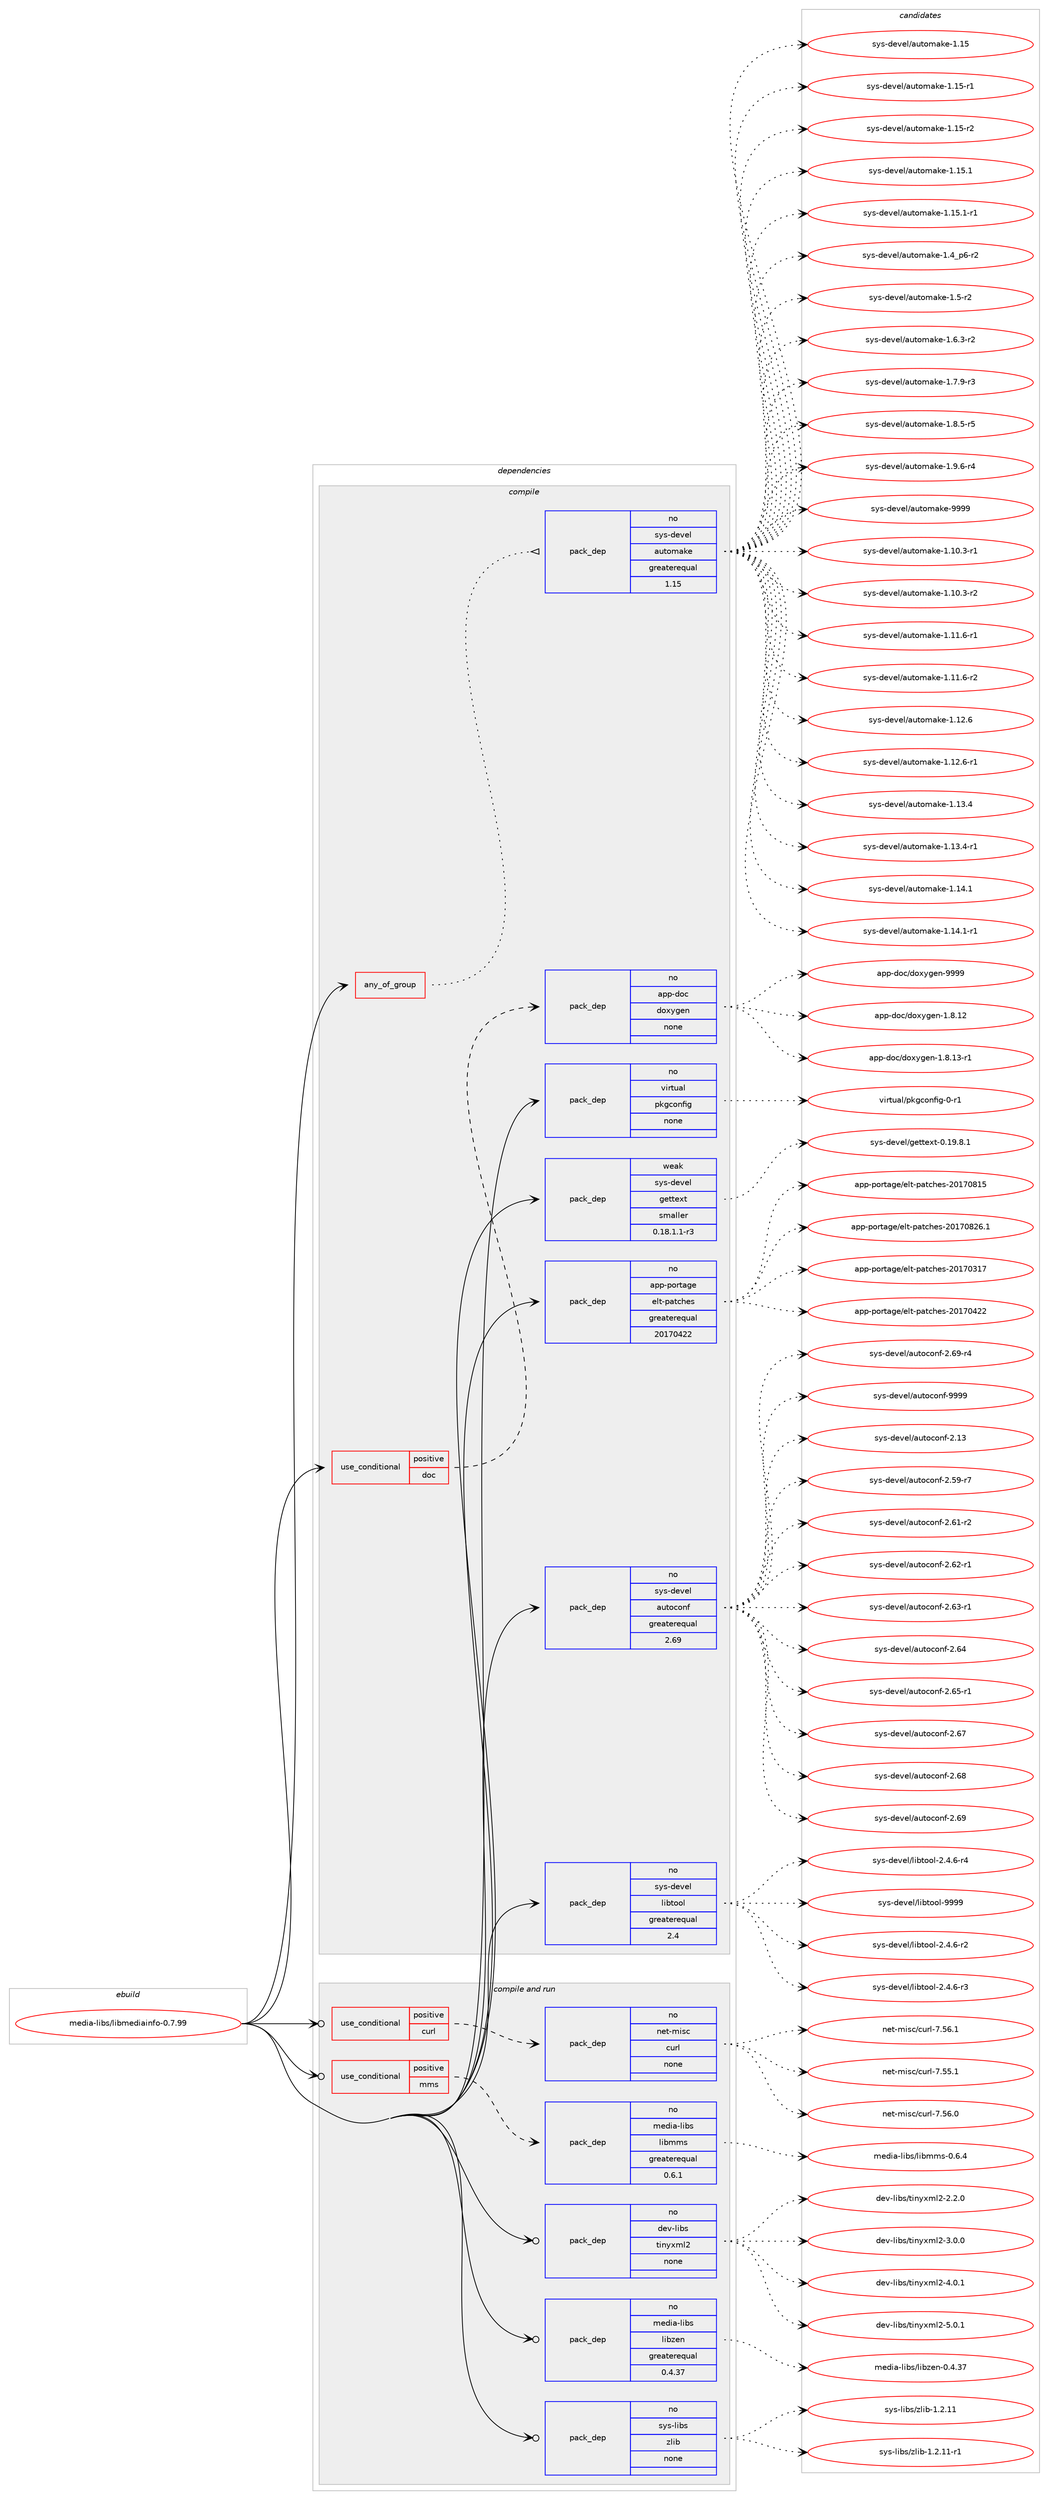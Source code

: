 digraph prolog {

# *************
# Graph options
# *************

newrank=true;
concentrate=true;
compound=true;
graph [rankdir=LR,fontname=Helvetica,fontsize=10,ranksep=1.5];#, ranksep=2.5, nodesep=0.2];
edge  [arrowhead=vee];
node  [fontname=Helvetica,fontsize=10];

# **********
# The ebuild
# **********

subgraph cluster_leftcol {
color=gray;
rank=same;
label=<<i>ebuild</i>>;
id [label="media-libs/libmediainfo-0.7.99", color=red, width=4, href="../media-libs/libmediainfo-0.7.99.svg"];
}

# ****************
# The dependencies
# ****************

subgraph cluster_midcol {
color=gray;
label=<<i>dependencies</i>>;
subgraph cluster_compile {
fillcolor="#eeeeee";
style=filled;
label=<<i>compile</i>>;
subgraph any5548 {
dependency364201 [label=<<TABLE BORDER="0" CELLBORDER="1" CELLSPACING="0" CELLPADDING="4"><TR><TD CELLPADDING="10">any_of_group</TD></TR></TABLE>>, shape=none, color=red];subgraph pack268726 {
dependency364202 [label=<<TABLE BORDER="0" CELLBORDER="1" CELLSPACING="0" CELLPADDING="4" WIDTH="220"><TR><TD ROWSPAN="6" CELLPADDING="30">pack_dep</TD></TR><TR><TD WIDTH="110">no</TD></TR><TR><TD>sys-devel</TD></TR><TR><TD>automake</TD></TR><TR><TD>greaterequal</TD></TR><TR><TD>1.15</TD></TR></TABLE>>, shape=none, color=blue];
}
dependency364201:e -> dependency364202:w [weight=20,style="dotted",arrowhead="oinv"];
}
id:e -> dependency364201:w [weight=20,style="solid",arrowhead="vee"];
subgraph cond89789 {
dependency364203 [label=<<TABLE BORDER="0" CELLBORDER="1" CELLSPACING="0" CELLPADDING="4"><TR><TD ROWSPAN="3" CELLPADDING="10">use_conditional</TD></TR><TR><TD>positive</TD></TR><TR><TD>doc</TD></TR></TABLE>>, shape=none, color=red];
subgraph pack268727 {
dependency364204 [label=<<TABLE BORDER="0" CELLBORDER="1" CELLSPACING="0" CELLPADDING="4" WIDTH="220"><TR><TD ROWSPAN="6" CELLPADDING="30">pack_dep</TD></TR><TR><TD WIDTH="110">no</TD></TR><TR><TD>app-doc</TD></TR><TR><TD>doxygen</TD></TR><TR><TD>none</TD></TR><TR><TD></TD></TR></TABLE>>, shape=none, color=blue];
}
dependency364203:e -> dependency364204:w [weight=20,style="dashed",arrowhead="vee"];
}
id:e -> dependency364203:w [weight=20,style="solid",arrowhead="vee"];
subgraph pack268728 {
dependency364205 [label=<<TABLE BORDER="0" CELLBORDER="1" CELLSPACING="0" CELLPADDING="4" WIDTH="220"><TR><TD ROWSPAN="6" CELLPADDING="30">pack_dep</TD></TR><TR><TD WIDTH="110">no</TD></TR><TR><TD>app-portage</TD></TR><TR><TD>elt-patches</TD></TR><TR><TD>greaterequal</TD></TR><TR><TD>20170422</TD></TR></TABLE>>, shape=none, color=blue];
}
id:e -> dependency364205:w [weight=20,style="solid",arrowhead="vee"];
subgraph pack268729 {
dependency364206 [label=<<TABLE BORDER="0" CELLBORDER="1" CELLSPACING="0" CELLPADDING="4" WIDTH="220"><TR><TD ROWSPAN="6" CELLPADDING="30">pack_dep</TD></TR><TR><TD WIDTH="110">no</TD></TR><TR><TD>sys-devel</TD></TR><TR><TD>autoconf</TD></TR><TR><TD>greaterequal</TD></TR><TR><TD>2.69</TD></TR></TABLE>>, shape=none, color=blue];
}
id:e -> dependency364206:w [weight=20,style="solid",arrowhead="vee"];
subgraph pack268730 {
dependency364207 [label=<<TABLE BORDER="0" CELLBORDER="1" CELLSPACING="0" CELLPADDING="4" WIDTH="220"><TR><TD ROWSPAN="6" CELLPADDING="30">pack_dep</TD></TR><TR><TD WIDTH="110">no</TD></TR><TR><TD>sys-devel</TD></TR><TR><TD>libtool</TD></TR><TR><TD>greaterequal</TD></TR><TR><TD>2.4</TD></TR></TABLE>>, shape=none, color=blue];
}
id:e -> dependency364207:w [weight=20,style="solid",arrowhead="vee"];
subgraph pack268731 {
dependency364208 [label=<<TABLE BORDER="0" CELLBORDER="1" CELLSPACING="0" CELLPADDING="4" WIDTH="220"><TR><TD ROWSPAN="6" CELLPADDING="30">pack_dep</TD></TR><TR><TD WIDTH="110">no</TD></TR><TR><TD>virtual</TD></TR><TR><TD>pkgconfig</TD></TR><TR><TD>none</TD></TR><TR><TD></TD></TR></TABLE>>, shape=none, color=blue];
}
id:e -> dependency364208:w [weight=20,style="solid",arrowhead="vee"];
subgraph pack268732 {
dependency364209 [label=<<TABLE BORDER="0" CELLBORDER="1" CELLSPACING="0" CELLPADDING="4" WIDTH="220"><TR><TD ROWSPAN="6" CELLPADDING="30">pack_dep</TD></TR><TR><TD WIDTH="110">weak</TD></TR><TR><TD>sys-devel</TD></TR><TR><TD>gettext</TD></TR><TR><TD>smaller</TD></TR><TR><TD>0.18.1.1-r3</TD></TR></TABLE>>, shape=none, color=blue];
}
id:e -> dependency364209:w [weight=20,style="solid",arrowhead="vee"];
}
subgraph cluster_compileandrun {
fillcolor="#eeeeee";
style=filled;
label=<<i>compile and run</i>>;
subgraph cond89790 {
dependency364210 [label=<<TABLE BORDER="0" CELLBORDER="1" CELLSPACING="0" CELLPADDING="4"><TR><TD ROWSPAN="3" CELLPADDING="10">use_conditional</TD></TR><TR><TD>positive</TD></TR><TR><TD>curl</TD></TR></TABLE>>, shape=none, color=red];
subgraph pack268733 {
dependency364211 [label=<<TABLE BORDER="0" CELLBORDER="1" CELLSPACING="0" CELLPADDING="4" WIDTH="220"><TR><TD ROWSPAN="6" CELLPADDING="30">pack_dep</TD></TR><TR><TD WIDTH="110">no</TD></TR><TR><TD>net-misc</TD></TR><TR><TD>curl</TD></TR><TR><TD>none</TD></TR><TR><TD></TD></TR></TABLE>>, shape=none, color=blue];
}
dependency364210:e -> dependency364211:w [weight=20,style="dashed",arrowhead="vee"];
}
id:e -> dependency364210:w [weight=20,style="solid",arrowhead="odotvee"];
subgraph cond89791 {
dependency364212 [label=<<TABLE BORDER="0" CELLBORDER="1" CELLSPACING="0" CELLPADDING="4"><TR><TD ROWSPAN="3" CELLPADDING="10">use_conditional</TD></TR><TR><TD>positive</TD></TR><TR><TD>mms</TD></TR></TABLE>>, shape=none, color=red];
subgraph pack268734 {
dependency364213 [label=<<TABLE BORDER="0" CELLBORDER="1" CELLSPACING="0" CELLPADDING="4" WIDTH="220"><TR><TD ROWSPAN="6" CELLPADDING="30">pack_dep</TD></TR><TR><TD WIDTH="110">no</TD></TR><TR><TD>media-libs</TD></TR><TR><TD>libmms</TD></TR><TR><TD>greaterequal</TD></TR><TR><TD>0.6.1</TD></TR></TABLE>>, shape=none, color=blue];
}
dependency364212:e -> dependency364213:w [weight=20,style="dashed",arrowhead="vee"];
}
id:e -> dependency364212:w [weight=20,style="solid",arrowhead="odotvee"];
subgraph pack268735 {
dependency364214 [label=<<TABLE BORDER="0" CELLBORDER="1" CELLSPACING="0" CELLPADDING="4" WIDTH="220"><TR><TD ROWSPAN="6" CELLPADDING="30">pack_dep</TD></TR><TR><TD WIDTH="110">no</TD></TR><TR><TD>dev-libs</TD></TR><TR><TD>tinyxml2</TD></TR><TR><TD>none</TD></TR><TR><TD></TD></TR></TABLE>>, shape=none, color=blue];
}
id:e -> dependency364214:w [weight=20,style="solid",arrowhead="odotvee"];
subgraph pack268736 {
dependency364215 [label=<<TABLE BORDER="0" CELLBORDER="1" CELLSPACING="0" CELLPADDING="4" WIDTH="220"><TR><TD ROWSPAN="6" CELLPADDING="30">pack_dep</TD></TR><TR><TD WIDTH="110">no</TD></TR><TR><TD>media-libs</TD></TR><TR><TD>libzen</TD></TR><TR><TD>greaterequal</TD></TR><TR><TD>0.4.37</TD></TR></TABLE>>, shape=none, color=blue];
}
id:e -> dependency364215:w [weight=20,style="solid",arrowhead="odotvee"];
subgraph pack268737 {
dependency364216 [label=<<TABLE BORDER="0" CELLBORDER="1" CELLSPACING="0" CELLPADDING="4" WIDTH="220"><TR><TD ROWSPAN="6" CELLPADDING="30">pack_dep</TD></TR><TR><TD WIDTH="110">no</TD></TR><TR><TD>sys-libs</TD></TR><TR><TD>zlib</TD></TR><TR><TD>none</TD></TR><TR><TD></TD></TR></TABLE>>, shape=none, color=blue];
}
id:e -> dependency364216:w [weight=20,style="solid",arrowhead="odotvee"];
}
subgraph cluster_run {
fillcolor="#eeeeee";
style=filled;
label=<<i>run</i>>;
}
}

# **************
# The candidates
# **************

subgraph cluster_choices {
rank=same;
color=gray;
label=<<i>candidates</i>>;

subgraph choice268726 {
color=black;
nodesep=1;
choice11512111545100101118101108479711711611110997107101454946494846514511449 [label="sys-devel/automake-1.10.3-r1", color=red, width=4,href="../sys-devel/automake-1.10.3-r1.svg"];
choice11512111545100101118101108479711711611110997107101454946494846514511450 [label="sys-devel/automake-1.10.3-r2", color=red, width=4,href="../sys-devel/automake-1.10.3-r2.svg"];
choice11512111545100101118101108479711711611110997107101454946494946544511449 [label="sys-devel/automake-1.11.6-r1", color=red, width=4,href="../sys-devel/automake-1.11.6-r1.svg"];
choice11512111545100101118101108479711711611110997107101454946494946544511450 [label="sys-devel/automake-1.11.6-r2", color=red, width=4,href="../sys-devel/automake-1.11.6-r2.svg"];
choice1151211154510010111810110847971171161111099710710145494649504654 [label="sys-devel/automake-1.12.6", color=red, width=4,href="../sys-devel/automake-1.12.6.svg"];
choice11512111545100101118101108479711711611110997107101454946495046544511449 [label="sys-devel/automake-1.12.6-r1", color=red, width=4,href="../sys-devel/automake-1.12.6-r1.svg"];
choice1151211154510010111810110847971171161111099710710145494649514652 [label="sys-devel/automake-1.13.4", color=red, width=4,href="../sys-devel/automake-1.13.4.svg"];
choice11512111545100101118101108479711711611110997107101454946495146524511449 [label="sys-devel/automake-1.13.4-r1", color=red, width=4,href="../sys-devel/automake-1.13.4-r1.svg"];
choice1151211154510010111810110847971171161111099710710145494649524649 [label="sys-devel/automake-1.14.1", color=red, width=4,href="../sys-devel/automake-1.14.1.svg"];
choice11512111545100101118101108479711711611110997107101454946495246494511449 [label="sys-devel/automake-1.14.1-r1", color=red, width=4,href="../sys-devel/automake-1.14.1-r1.svg"];
choice115121115451001011181011084797117116111109971071014549464953 [label="sys-devel/automake-1.15", color=red, width=4,href="../sys-devel/automake-1.15.svg"];
choice1151211154510010111810110847971171161111099710710145494649534511449 [label="sys-devel/automake-1.15-r1", color=red, width=4,href="../sys-devel/automake-1.15-r1.svg"];
choice1151211154510010111810110847971171161111099710710145494649534511450 [label="sys-devel/automake-1.15-r2", color=red, width=4,href="../sys-devel/automake-1.15-r2.svg"];
choice1151211154510010111810110847971171161111099710710145494649534649 [label="sys-devel/automake-1.15.1", color=red, width=4,href="../sys-devel/automake-1.15.1.svg"];
choice11512111545100101118101108479711711611110997107101454946495346494511449 [label="sys-devel/automake-1.15.1-r1", color=red, width=4,href="../sys-devel/automake-1.15.1-r1.svg"];
choice115121115451001011181011084797117116111109971071014549465295112544511450 [label="sys-devel/automake-1.4_p6-r2", color=red, width=4,href="../sys-devel/automake-1.4_p6-r2.svg"];
choice11512111545100101118101108479711711611110997107101454946534511450 [label="sys-devel/automake-1.5-r2", color=red, width=4,href="../sys-devel/automake-1.5-r2.svg"];
choice115121115451001011181011084797117116111109971071014549465446514511450 [label="sys-devel/automake-1.6.3-r2", color=red, width=4,href="../sys-devel/automake-1.6.3-r2.svg"];
choice115121115451001011181011084797117116111109971071014549465546574511451 [label="sys-devel/automake-1.7.9-r3", color=red, width=4,href="../sys-devel/automake-1.7.9-r3.svg"];
choice115121115451001011181011084797117116111109971071014549465646534511453 [label="sys-devel/automake-1.8.5-r5", color=red, width=4,href="../sys-devel/automake-1.8.5-r5.svg"];
choice115121115451001011181011084797117116111109971071014549465746544511452 [label="sys-devel/automake-1.9.6-r4", color=red, width=4,href="../sys-devel/automake-1.9.6-r4.svg"];
choice115121115451001011181011084797117116111109971071014557575757 [label="sys-devel/automake-9999", color=red, width=4,href="../sys-devel/automake-9999.svg"];
dependency364202:e -> choice11512111545100101118101108479711711611110997107101454946494846514511449:w [style=dotted,weight="100"];
dependency364202:e -> choice11512111545100101118101108479711711611110997107101454946494846514511450:w [style=dotted,weight="100"];
dependency364202:e -> choice11512111545100101118101108479711711611110997107101454946494946544511449:w [style=dotted,weight="100"];
dependency364202:e -> choice11512111545100101118101108479711711611110997107101454946494946544511450:w [style=dotted,weight="100"];
dependency364202:e -> choice1151211154510010111810110847971171161111099710710145494649504654:w [style=dotted,weight="100"];
dependency364202:e -> choice11512111545100101118101108479711711611110997107101454946495046544511449:w [style=dotted,weight="100"];
dependency364202:e -> choice1151211154510010111810110847971171161111099710710145494649514652:w [style=dotted,weight="100"];
dependency364202:e -> choice11512111545100101118101108479711711611110997107101454946495146524511449:w [style=dotted,weight="100"];
dependency364202:e -> choice1151211154510010111810110847971171161111099710710145494649524649:w [style=dotted,weight="100"];
dependency364202:e -> choice11512111545100101118101108479711711611110997107101454946495246494511449:w [style=dotted,weight="100"];
dependency364202:e -> choice115121115451001011181011084797117116111109971071014549464953:w [style=dotted,weight="100"];
dependency364202:e -> choice1151211154510010111810110847971171161111099710710145494649534511449:w [style=dotted,weight="100"];
dependency364202:e -> choice1151211154510010111810110847971171161111099710710145494649534511450:w [style=dotted,weight="100"];
dependency364202:e -> choice1151211154510010111810110847971171161111099710710145494649534649:w [style=dotted,weight="100"];
dependency364202:e -> choice11512111545100101118101108479711711611110997107101454946495346494511449:w [style=dotted,weight="100"];
dependency364202:e -> choice115121115451001011181011084797117116111109971071014549465295112544511450:w [style=dotted,weight="100"];
dependency364202:e -> choice11512111545100101118101108479711711611110997107101454946534511450:w [style=dotted,weight="100"];
dependency364202:e -> choice115121115451001011181011084797117116111109971071014549465446514511450:w [style=dotted,weight="100"];
dependency364202:e -> choice115121115451001011181011084797117116111109971071014549465546574511451:w [style=dotted,weight="100"];
dependency364202:e -> choice115121115451001011181011084797117116111109971071014549465646534511453:w [style=dotted,weight="100"];
dependency364202:e -> choice115121115451001011181011084797117116111109971071014549465746544511452:w [style=dotted,weight="100"];
dependency364202:e -> choice115121115451001011181011084797117116111109971071014557575757:w [style=dotted,weight="100"];
}
subgraph choice268727 {
color=black;
nodesep=1;
choice9711211245100111994710011112012110310111045494656464950 [label="app-doc/doxygen-1.8.12", color=red, width=4,href="../app-doc/doxygen-1.8.12.svg"];
choice97112112451001119947100111120121103101110454946564649514511449 [label="app-doc/doxygen-1.8.13-r1", color=red, width=4,href="../app-doc/doxygen-1.8.13-r1.svg"];
choice971121124510011199471001111201211031011104557575757 [label="app-doc/doxygen-9999", color=red, width=4,href="../app-doc/doxygen-9999.svg"];
dependency364204:e -> choice9711211245100111994710011112012110310111045494656464950:w [style=dotted,weight="100"];
dependency364204:e -> choice97112112451001119947100111120121103101110454946564649514511449:w [style=dotted,weight="100"];
dependency364204:e -> choice971121124510011199471001111201211031011104557575757:w [style=dotted,weight="100"];
}
subgraph choice268728 {
color=black;
nodesep=1;
choice97112112451121111141169710310147101108116451129711699104101115455048495548514955 [label="app-portage/elt-patches-20170317", color=red, width=4,href="../app-portage/elt-patches-20170317.svg"];
choice97112112451121111141169710310147101108116451129711699104101115455048495548525050 [label="app-portage/elt-patches-20170422", color=red, width=4,href="../app-portage/elt-patches-20170422.svg"];
choice97112112451121111141169710310147101108116451129711699104101115455048495548564953 [label="app-portage/elt-patches-20170815", color=red, width=4,href="../app-portage/elt-patches-20170815.svg"];
choice971121124511211111411697103101471011081164511297116991041011154550484955485650544649 [label="app-portage/elt-patches-20170826.1", color=red, width=4,href="../app-portage/elt-patches-20170826.1.svg"];
dependency364205:e -> choice97112112451121111141169710310147101108116451129711699104101115455048495548514955:w [style=dotted,weight="100"];
dependency364205:e -> choice97112112451121111141169710310147101108116451129711699104101115455048495548525050:w [style=dotted,weight="100"];
dependency364205:e -> choice97112112451121111141169710310147101108116451129711699104101115455048495548564953:w [style=dotted,weight="100"];
dependency364205:e -> choice971121124511211111411697103101471011081164511297116991041011154550484955485650544649:w [style=dotted,weight="100"];
}
subgraph choice268729 {
color=black;
nodesep=1;
choice115121115451001011181011084797117116111991111101024550464951 [label="sys-devel/autoconf-2.13", color=red, width=4,href="../sys-devel/autoconf-2.13.svg"];
choice1151211154510010111810110847971171161119911111010245504653574511455 [label="sys-devel/autoconf-2.59-r7", color=red, width=4,href="../sys-devel/autoconf-2.59-r7.svg"];
choice1151211154510010111810110847971171161119911111010245504654494511450 [label="sys-devel/autoconf-2.61-r2", color=red, width=4,href="../sys-devel/autoconf-2.61-r2.svg"];
choice1151211154510010111810110847971171161119911111010245504654504511449 [label="sys-devel/autoconf-2.62-r1", color=red, width=4,href="../sys-devel/autoconf-2.62-r1.svg"];
choice1151211154510010111810110847971171161119911111010245504654514511449 [label="sys-devel/autoconf-2.63-r1", color=red, width=4,href="../sys-devel/autoconf-2.63-r1.svg"];
choice115121115451001011181011084797117116111991111101024550465452 [label="sys-devel/autoconf-2.64", color=red, width=4,href="../sys-devel/autoconf-2.64.svg"];
choice1151211154510010111810110847971171161119911111010245504654534511449 [label="sys-devel/autoconf-2.65-r1", color=red, width=4,href="../sys-devel/autoconf-2.65-r1.svg"];
choice115121115451001011181011084797117116111991111101024550465455 [label="sys-devel/autoconf-2.67", color=red, width=4,href="../sys-devel/autoconf-2.67.svg"];
choice115121115451001011181011084797117116111991111101024550465456 [label="sys-devel/autoconf-2.68", color=red, width=4,href="../sys-devel/autoconf-2.68.svg"];
choice115121115451001011181011084797117116111991111101024550465457 [label="sys-devel/autoconf-2.69", color=red, width=4,href="../sys-devel/autoconf-2.69.svg"];
choice1151211154510010111810110847971171161119911111010245504654574511452 [label="sys-devel/autoconf-2.69-r4", color=red, width=4,href="../sys-devel/autoconf-2.69-r4.svg"];
choice115121115451001011181011084797117116111991111101024557575757 [label="sys-devel/autoconf-9999", color=red, width=4,href="../sys-devel/autoconf-9999.svg"];
dependency364206:e -> choice115121115451001011181011084797117116111991111101024550464951:w [style=dotted,weight="100"];
dependency364206:e -> choice1151211154510010111810110847971171161119911111010245504653574511455:w [style=dotted,weight="100"];
dependency364206:e -> choice1151211154510010111810110847971171161119911111010245504654494511450:w [style=dotted,weight="100"];
dependency364206:e -> choice1151211154510010111810110847971171161119911111010245504654504511449:w [style=dotted,weight="100"];
dependency364206:e -> choice1151211154510010111810110847971171161119911111010245504654514511449:w [style=dotted,weight="100"];
dependency364206:e -> choice115121115451001011181011084797117116111991111101024550465452:w [style=dotted,weight="100"];
dependency364206:e -> choice1151211154510010111810110847971171161119911111010245504654534511449:w [style=dotted,weight="100"];
dependency364206:e -> choice115121115451001011181011084797117116111991111101024550465455:w [style=dotted,weight="100"];
dependency364206:e -> choice115121115451001011181011084797117116111991111101024550465456:w [style=dotted,weight="100"];
dependency364206:e -> choice115121115451001011181011084797117116111991111101024550465457:w [style=dotted,weight="100"];
dependency364206:e -> choice1151211154510010111810110847971171161119911111010245504654574511452:w [style=dotted,weight="100"];
dependency364206:e -> choice115121115451001011181011084797117116111991111101024557575757:w [style=dotted,weight="100"];
}
subgraph choice268730 {
color=black;
nodesep=1;
choice1151211154510010111810110847108105981161111111084550465246544511450 [label="sys-devel/libtool-2.4.6-r2", color=red, width=4,href="../sys-devel/libtool-2.4.6-r2.svg"];
choice1151211154510010111810110847108105981161111111084550465246544511451 [label="sys-devel/libtool-2.4.6-r3", color=red, width=4,href="../sys-devel/libtool-2.4.6-r3.svg"];
choice1151211154510010111810110847108105981161111111084550465246544511452 [label="sys-devel/libtool-2.4.6-r4", color=red, width=4,href="../sys-devel/libtool-2.4.6-r4.svg"];
choice1151211154510010111810110847108105981161111111084557575757 [label="sys-devel/libtool-9999", color=red, width=4,href="../sys-devel/libtool-9999.svg"];
dependency364207:e -> choice1151211154510010111810110847108105981161111111084550465246544511450:w [style=dotted,weight="100"];
dependency364207:e -> choice1151211154510010111810110847108105981161111111084550465246544511451:w [style=dotted,weight="100"];
dependency364207:e -> choice1151211154510010111810110847108105981161111111084550465246544511452:w [style=dotted,weight="100"];
dependency364207:e -> choice1151211154510010111810110847108105981161111111084557575757:w [style=dotted,weight="100"];
}
subgraph choice268731 {
color=black;
nodesep=1;
choice11810511411611797108471121071039911111010210510345484511449 [label="virtual/pkgconfig-0-r1", color=red, width=4,href="../virtual/pkgconfig-0-r1.svg"];
dependency364208:e -> choice11810511411611797108471121071039911111010210510345484511449:w [style=dotted,weight="100"];
}
subgraph choice268732 {
color=black;
nodesep=1;
choice1151211154510010111810110847103101116116101120116454846495746564649 [label="sys-devel/gettext-0.19.8.1", color=red, width=4,href="../sys-devel/gettext-0.19.8.1.svg"];
dependency364209:e -> choice1151211154510010111810110847103101116116101120116454846495746564649:w [style=dotted,weight="100"];
}
subgraph choice268733 {
color=black;
nodesep=1;
choice1101011164510910511599479911711410845554653534649 [label="net-misc/curl-7.55.1", color=red, width=4,href="../net-misc/curl-7.55.1.svg"];
choice1101011164510910511599479911711410845554653544648 [label="net-misc/curl-7.56.0", color=red, width=4,href="../net-misc/curl-7.56.0.svg"];
choice1101011164510910511599479911711410845554653544649 [label="net-misc/curl-7.56.1", color=red, width=4,href="../net-misc/curl-7.56.1.svg"];
dependency364211:e -> choice1101011164510910511599479911711410845554653534649:w [style=dotted,weight="100"];
dependency364211:e -> choice1101011164510910511599479911711410845554653544648:w [style=dotted,weight="100"];
dependency364211:e -> choice1101011164510910511599479911711410845554653544649:w [style=dotted,weight="100"];
}
subgraph choice268734 {
color=black;
nodesep=1;
choice1091011001059745108105981154710810598109109115454846544652 [label="media-libs/libmms-0.6.4", color=red, width=4,href="../media-libs/libmms-0.6.4.svg"];
dependency364213:e -> choice1091011001059745108105981154710810598109109115454846544652:w [style=dotted,weight="100"];
}
subgraph choice268735 {
color=black;
nodesep=1;
choice10010111845108105981154711610511012112010910850455046504648 [label="dev-libs/tinyxml2-2.2.0", color=red, width=4,href="../dev-libs/tinyxml2-2.2.0.svg"];
choice10010111845108105981154711610511012112010910850455146484648 [label="dev-libs/tinyxml2-3.0.0", color=red, width=4,href="../dev-libs/tinyxml2-3.0.0.svg"];
choice10010111845108105981154711610511012112010910850455246484649 [label="dev-libs/tinyxml2-4.0.1", color=red, width=4,href="../dev-libs/tinyxml2-4.0.1.svg"];
choice10010111845108105981154711610511012112010910850455346484649 [label="dev-libs/tinyxml2-5.0.1", color=red, width=4,href="../dev-libs/tinyxml2-5.0.1.svg"];
dependency364214:e -> choice10010111845108105981154711610511012112010910850455046504648:w [style=dotted,weight="100"];
dependency364214:e -> choice10010111845108105981154711610511012112010910850455146484648:w [style=dotted,weight="100"];
dependency364214:e -> choice10010111845108105981154711610511012112010910850455246484649:w [style=dotted,weight="100"];
dependency364214:e -> choice10010111845108105981154711610511012112010910850455346484649:w [style=dotted,weight="100"];
}
subgraph choice268736 {
color=black;
nodesep=1;
choice109101100105974510810598115471081059812210111045484652465155 [label="media-libs/libzen-0.4.37", color=red, width=4,href="../media-libs/libzen-0.4.37.svg"];
dependency364215:e -> choice109101100105974510810598115471081059812210111045484652465155:w [style=dotted,weight="100"];
}
subgraph choice268737 {
color=black;
nodesep=1;
choice1151211154510810598115471221081059845494650464949 [label="sys-libs/zlib-1.2.11", color=red, width=4,href="../sys-libs/zlib-1.2.11.svg"];
choice11512111545108105981154712210810598454946504649494511449 [label="sys-libs/zlib-1.2.11-r1", color=red, width=4,href="../sys-libs/zlib-1.2.11-r1.svg"];
dependency364216:e -> choice1151211154510810598115471221081059845494650464949:w [style=dotted,weight="100"];
dependency364216:e -> choice11512111545108105981154712210810598454946504649494511449:w [style=dotted,weight="100"];
}
}

}
